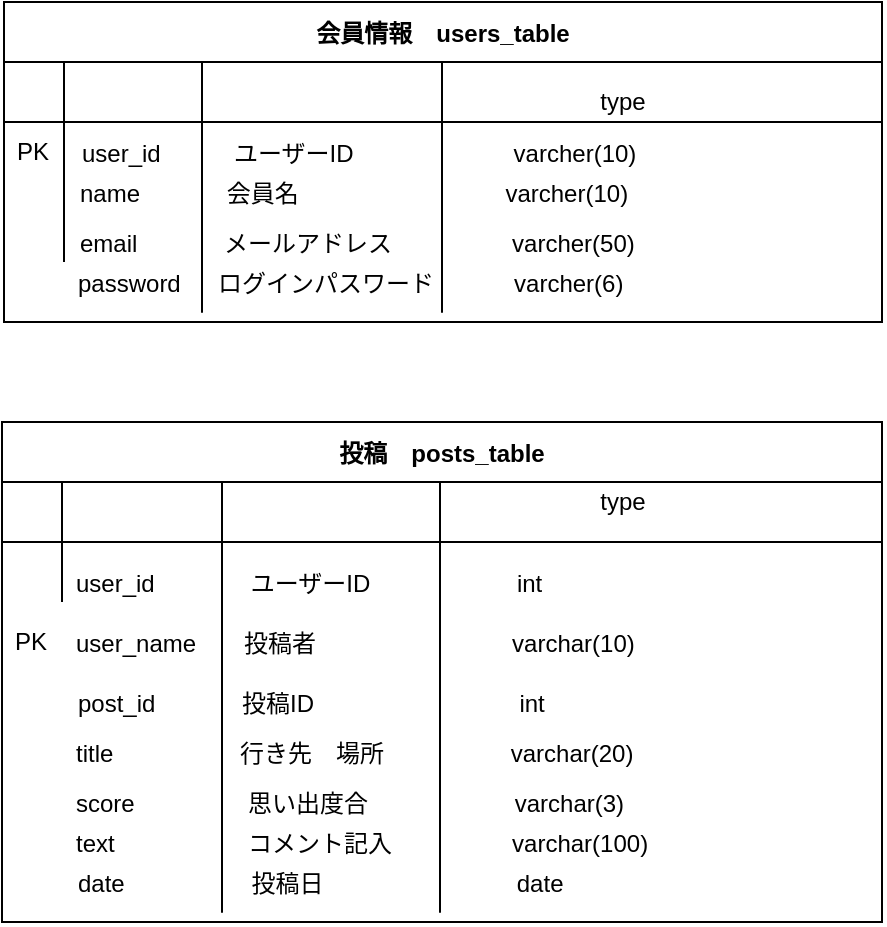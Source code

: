 <mxfile version="14.4.7" type="github">
  <diagram id="-yEpa4g7iN3uwMaF_sMH" name="ページ1">
    <mxGraphModel dx="684" dy="613" grid="1" gridSize="10" guides="1" tooltips="1" connect="1" arrows="1" fold="1" page="1" pageScale="1" pageWidth="827" pageHeight="1169" math="0" shadow="0">
      <root>
        <mxCell id="0" />
        <mxCell id="1" parent="0" />
        <mxCell id="rTFpoOhSLpEY50gnlQkP-1" value="会員情報　users_table" style="shape=table;startSize=30;container=1;collapsible=1;childLayout=tableLayout;fixedRows=1;rowLines=0;fontStyle=1;align=center;resizeLast=1;" parent="1" vertex="1">
          <mxGeometry x="41" y="120" width="439" height="160" as="geometry" />
        </mxCell>
        <mxCell id="rTFpoOhSLpEY50gnlQkP-2" value="" style="shape=partialRectangle;collapsible=0;dropTarget=0;pointerEvents=0;fillColor=none;top=0;left=0;bottom=1;right=0;points=[[0,0.5],[1,0.5]];portConstraint=eastwest;" parent="rTFpoOhSLpEY50gnlQkP-1" vertex="1">
          <mxGeometry y="30" width="439" height="30" as="geometry" />
        </mxCell>
        <mxCell id="rTFpoOhSLpEY50gnlQkP-3" value="" style="shape=partialRectangle;connectable=0;fillColor=none;top=0;left=0;bottom=0;right=0;fontStyle=1;overflow=hidden;" parent="rTFpoOhSLpEY50gnlQkP-2" vertex="1">
          <mxGeometry width="30" height="30" as="geometry" />
        </mxCell>
        <mxCell id="rTFpoOhSLpEY50gnlQkP-4" value="" style="shape=partialRectangle;connectable=0;fillColor=none;top=0;left=0;bottom=0;right=0;align=left;spacingLeft=6;fontStyle=5;overflow=hidden;" parent="rTFpoOhSLpEY50gnlQkP-2" vertex="1">
          <mxGeometry x="30" width="409" height="30" as="geometry" />
        </mxCell>
        <mxCell id="rTFpoOhSLpEY50gnlQkP-5" value="" style="shape=partialRectangle;collapsible=0;dropTarget=0;pointerEvents=0;fillColor=none;top=0;left=0;bottom=0;right=0;points=[[0,0.5],[1,0.5]];portConstraint=eastwest;" parent="rTFpoOhSLpEY50gnlQkP-1" vertex="1">
          <mxGeometry y="60" width="439" height="20" as="geometry" />
        </mxCell>
        <mxCell id="rTFpoOhSLpEY50gnlQkP-6" value="" style="shape=partialRectangle;connectable=0;fillColor=none;top=0;left=0;bottom=0;right=0;editable=1;overflow=hidden;" parent="rTFpoOhSLpEY50gnlQkP-5" vertex="1">
          <mxGeometry width="30" height="20" as="geometry" />
        </mxCell>
        <mxCell id="rTFpoOhSLpEY50gnlQkP-7" value="" style="shape=partialRectangle;connectable=0;fillColor=none;top=0;left=0;bottom=0;right=0;align=left;spacingLeft=6;overflow=hidden;" parent="rTFpoOhSLpEY50gnlQkP-5" vertex="1">
          <mxGeometry x="30" width="409" height="20" as="geometry" />
        </mxCell>
        <mxCell id="rTFpoOhSLpEY50gnlQkP-8" value="" style="shape=partialRectangle;collapsible=0;dropTarget=0;pointerEvents=0;fillColor=none;top=0;left=0;bottom=0;right=0;points=[[0,0.5],[1,0.5]];portConstraint=eastwest;" parent="rTFpoOhSLpEY50gnlQkP-1" vertex="1">
          <mxGeometry y="80" width="439" height="30" as="geometry" />
        </mxCell>
        <mxCell id="rTFpoOhSLpEY50gnlQkP-9" value="" style="shape=partialRectangle;connectable=0;fillColor=none;top=0;left=0;bottom=0;right=0;editable=1;overflow=hidden;" parent="rTFpoOhSLpEY50gnlQkP-8" vertex="1">
          <mxGeometry width="30" height="30" as="geometry" />
        </mxCell>
        <mxCell id="rTFpoOhSLpEY50gnlQkP-10" value="name             会員名                               varcher(10)                           " style="shape=partialRectangle;connectable=0;fillColor=none;top=0;left=0;bottom=0;right=0;align=left;spacingLeft=6;overflow=hidden;" parent="rTFpoOhSLpEY50gnlQkP-8" vertex="1">
          <mxGeometry x="30" width="409" height="30" as="geometry" />
        </mxCell>
        <mxCell id="rTFpoOhSLpEY50gnlQkP-11" value="" style="shape=partialRectangle;collapsible=0;dropTarget=0;pointerEvents=0;fillColor=none;top=0;left=0;bottom=0;right=0;points=[[0,0.5],[1,0.5]];portConstraint=eastwest;" parent="rTFpoOhSLpEY50gnlQkP-1" vertex="1">
          <mxGeometry y="110" width="439" height="20" as="geometry" />
        </mxCell>
        <mxCell id="rTFpoOhSLpEY50gnlQkP-12" value="" style="shape=partialRectangle;connectable=0;fillColor=none;top=0;left=0;bottom=0;right=0;editable=1;overflow=hidden;" parent="rTFpoOhSLpEY50gnlQkP-11" vertex="1">
          <mxGeometry width="30" height="20" as="geometry" />
        </mxCell>
        <mxCell id="rTFpoOhSLpEY50gnlQkP-13" value="email             メールアドレス                  varcher(50)" style="shape=partialRectangle;connectable=0;fillColor=none;top=0;left=0;bottom=0;right=0;align=left;spacingLeft=6;overflow=hidden;" parent="rTFpoOhSLpEY50gnlQkP-11" vertex="1">
          <mxGeometry x="30" width="409" height="20" as="geometry" />
        </mxCell>
        <mxCell id="rTFpoOhSLpEY50gnlQkP-14" value="" style="endArrow=none;html=1;" parent="1" edge="1">
          <mxGeometry width="50" height="50" relative="1" as="geometry">
            <mxPoint x="140" y="210.0" as="sourcePoint" />
            <mxPoint x="140" y="150.0" as="targetPoint" />
            <Array as="points">
              <mxPoint x="140" y="280" />
            </Array>
          </mxGeometry>
        </mxCell>
        <mxCell id="rTFpoOhSLpEY50gnlQkP-15" value="" style="endArrow=none;html=1;" parent="1" edge="1">
          <mxGeometry width="50" height="50" relative="1" as="geometry">
            <mxPoint x="260" y="210.0" as="sourcePoint" />
            <mxPoint x="260" y="150.0" as="targetPoint" />
            <Array as="points">
              <mxPoint x="260" y="280" />
            </Array>
          </mxGeometry>
        </mxCell>
        <mxCell id="rTFpoOhSLpEY50gnlQkP-16" value="password　  ログインパスワード            varcher(6)" style="shape=partialRectangle;connectable=0;fillColor=none;top=0;left=0;bottom=0;right=0;align=left;spacingLeft=6;overflow=hidden;" parent="1" vertex="1">
          <mxGeometry x="70" y="250" width="290" height="20" as="geometry" />
        </mxCell>
        <mxCell id="rTFpoOhSLpEY50gnlQkP-17" value="投稿　posts_table" style="shape=table;startSize=30;container=1;collapsible=1;childLayout=tableLayout;fixedRows=1;rowLines=0;fontStyle=1;align=center;resizeLast=1;" parent="1" vertex="1">
          <mxGeometry x="40" y="330" width="440" height="250" as="geometry" />
        </mxCell>
        <mxCell id="rTFpoOhSLpEY50gnlQkP-18" value="" style="shape=partialRectangle;collapsible=0;dropTarget=0;pointerEvents=0;fillColor=none;top=0;left=0;bottom=1;right=0;points=[[0,0.5],[1,0.5]];portConstraint=eastwest;" parent="rTFpoOhSLpEY50gnlQkP-17" vertex="1">
          <mxGeometry y="30" width="440" height="30" as="geometry" />
        </mxCell>
        <mxCell id="rTFpoOhSLpEY50gnlQkP-19" value="" style="shape=partialRectangle;connectable=0;fillColor=none;top=0;left=0;bottom=0;right=0;fontStyle=1;overflow=hidden;" parent="rTFpoOhSLpEY50gnlQkP-18" vertex="1">
          <mxGeometry width="30" height="30" as="geometry" />
        </mxCell>
        <mxCell id="rTFpoOhSLpEY50gnlQkP-20" value="" style="shape=partialRectangle;connectable=0;fillColor=none;top=0;left=0;bottom=0;right=0;align=left;spacingLeft=6;fontStyle=5;overflow=hidden;" parent="rTFpoOhSLpEY50gnlQkP-18" vertex="1">
          <mxGeometry x="30" width="410" height="30" as="geometry" />
        </mxCell>
        <mxCell id="rTFpoOhSLpEY50gnlQkP-47" value="" style="shape=partialRectangle;collapsible=0;dropTarget=0;pointerEvents=0;fillColor=none;top=0;left=0;bottom=0;right=0;points=[[0,0.5],[1,0.5]];portConstraint=eastwest;" parent="rTFpoOhSLpEY50gnlQkP-17" vertex="1">
          <mxGeometry y="60" width="440" height="30" as="geometry" />
        </mxCell>
        <mxCell id="rTFpoOhSLpEY50gnlQkP-48" value="" style="shape=partialRectangle;connectable=0;fillColor=none;top=0;left=0;bottom=0;right=0;editable=1;overflow=hidden;" parent="rTFpoOhSLpEY50gnlQkP-47" vertex="1">
          <mxGeometry width="30" height="30" as="geometry" />
        </mxCell>
        <mxCell id="rTFpoOhSLpEY50gnlQkP-49" value="" style="shape=partialRectangle;connectable=0;fillColor=none;top=0;left=0;bottom=0;right=0;align=left;spacingLeft=6;overflow=hidden;" parent="rTFpoOhSLpEY50gnlQkP-47" vertex="1">
          <mxGeometry x="30" width="410" height="30" as="geometry" />
        </mxCell>
        <mxCell id="rTFpoOhSLpEY50gnlQkP-21" value="" style="endArrow=none;html=1;" parent="1" edge="1">
          <mxGeometry width="50" height="50" relative="1" as="geometry">
            <mxPoint x="150" y="420" as="sourcePoint" />
            <mxPoint x="150" y="360" as="targetPoint" />
            <Array as="points">
              <mxPoint x="150" y="580" />
            </Array>
          </mxGeometry>
        </mxCell>
        <mxCell id="rTFpoOhSLpEY50gnlQkP-22" value="" style="endArrow=none;html=1;" parent="1" edge="1">
          <mxGeometry width="50" height="50" relative="1" as="geometry">
            <mxPoint x="259" y="420" as="sourcePoint" />
            <mxPoint x="259" y="360" as="targetPoint" />
            <Array as="points">
              <mxPoint x="259" y="580" />
            </Array>
          </mxGeometry>
        </mxCell>
        <mxCell id="rTFpoOhSLpEY50gnlQkP-23" value="text                    コメント記入                  varchar(100)" style="shape=partialRectangle;connectable=0;fillColor=none;top=0;left=0;bottom=0;right=0;align=left;spacingLeft=6;overflow=hidden;" parent="1" vertex="1">
          <mxGeometry x="69" y="530" width="299" height="20" as="geometry" />
        </mxCell>
        <mxCell id="rTFpoOhSLpEY50gnlQkP-24" value="score                 思い出度合                      varchar(3)" style="shape=partialRectangle;connectable=0;fillColor=none;top=0;left=0;bottom=0;right=0;align=left;spacingLeft=6;overflow=hidden;" parent="1" vertex="1">
          <mxGeometry x="69" y="510" width="290" height="20" as="geometry" />
        </mxCell>
        <mxCell id="rTFpoOhSLpEY50gnlQkP-25" value="user_id　　　　ユーザーID                      int" style="shape=partialRectangle;connectable=0;fillColor=none;top=0;left=0;bottom=0;right=0;align=left;spacingLeft=6;overflow=hidden;" parent="1" vertex="1">
          <mxGeometry x="69" y="400" width="290" height="20" as="geometry" />
        </mxCell>
        <mxCell id="rTFpoOhSLpEY50gnlQkP-26" value="date                   投稿日                             date" style="shape=partialRectangle;connectable=0;fillColor=none;top=0;left=0;bottom=0;right=0;align=left;spacingLeft=6;overflow=hidden;" parent="1" vertex="1">
          <mxGeometry x="70" y="550" width="290" height="20" as="geometry" />
        </mxCell>
        <mxCell id="rTFpoOhSLpEY50gnlQkP-39" value="type" style="text;html=1;align=center;verticalAlign=middle;resizable=0;points=[];autosize=1;" parent="1" vertex="1">
          <mxGeometry x="330" y="360" width="40" height="20" as="geometry" />
        </mxCell>
        <mxCell id="rTFpoOhSLpEY50gnlQkP-40" value="user_id           ユーザーID                        varcher(10)                           " style="shape=partialRectangle;connectable=0;fillColor=none;top=0;left=0;bottom=0;right=0;align=left;spacingLeft=6;overflow=hidden;" parent="1" vertex="1">
          <mxGeometry x="72" y="180" width="409" height="30" as="geometry" />
        </mxCell>
        <mxCell id="rTFpoOhSLpEY50gnlQkP-41" value="type" style="text;html=1;align=center;verticalAlign=middle;resizable=0;points=[];autosize=1;" parent="1" vertex="1">
          <mxGeometry x="330" y="160" width="40" height="20" as="geometry" />
        </mxCell>
        <mxCell id="rTFpoOhSLpEY50gnlQkP-54" value="user_name　　投稿者            　　　　   varchar(10)" style="shape=partialRectangle;connectable=0;fillColor=none;top=0;left=0;bottom=0;right=0;align=left;spacingLeft=6;overflow=hidden;" parent="1" vertex="1">
          <mxGeometry x="69" y="430" width="330" height="20" as="geometry" />
        </mxCell>
        <mxCell id="rTFpoOhSLpEY50gnlQkP-57" value="title                   行き先　場所                   varchar(20)" style="shape=partialRectangle;connectable=0;fillColor=none;top=0;left=0;bottom=0;right=0;align=left;spacingLeft=6;overflow=hidden;" parent="1" vertex="1">
          <mxGeometry x="69" y="480" width="410" height="30" as="geometry" />
        </mxCell>
        <mxCell id="rTFpoOhSLpEY50gnlQkP-58" value="post_id             投稿ID　　　　　　　　  int" style="shape=partialRectangle;connectable=0;fillColor=none;top=0;left=0;bottom=0;right=0;align=left;spacingLeft=6;overflow=hidden;" parent="1" vertex="1">
          <mxGeometry x="70" y="460" width="290" height="20" as="geometry" />
        </mxCell>
        <mxCell id="rTFpoOhSLpEY50gnlQkP-60" value="PK" style="text;html=1;align=center;verticalAlign=middle;resizable=0;points=[];autosize=1;" parent="1" vertex="1">
          <mxGeometry x="40" y="185" width="30" height="20" as="geometry" />
        </mxCell>
        <mxCell id="rTFpoOhSLpEY50gnlQkP-61" value="PK" style="text;html=1;align=center;verticalAlign=middle;resizable=0;points=[];autosize=1;" parent="1" vertex="1">
          <mxGeometry x="39" y="430" width="30" height="20" as="geometry" />
        </mxCell>
      </root>
    </mxGraphModel>
  </diagram>
</mxfile>
